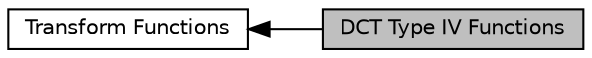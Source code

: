 digraph "DCT Type IV Functions"
{
  edge [fontname="Helvetica",fontsize="10",labelfontname="Helvetica",labelfontsize="10"];
  node [fontname="Helvetica",fontsize="10",shape=record];
  rankdir=LR;
  Node0 [label="DCT Type IV Functions",height=0.2,width=0.4,color="black", fillcolor="grey75", style="filled", fontcolor="black"];
  Node1 [label="Transform Functions",height=0.2,width=0.4,color="black", fillcolor="white", style="filled",URL="$group__group_transforms.html"];
  Node1->Node0 [shape=plaintext, dir="back", style="solid"];
}
